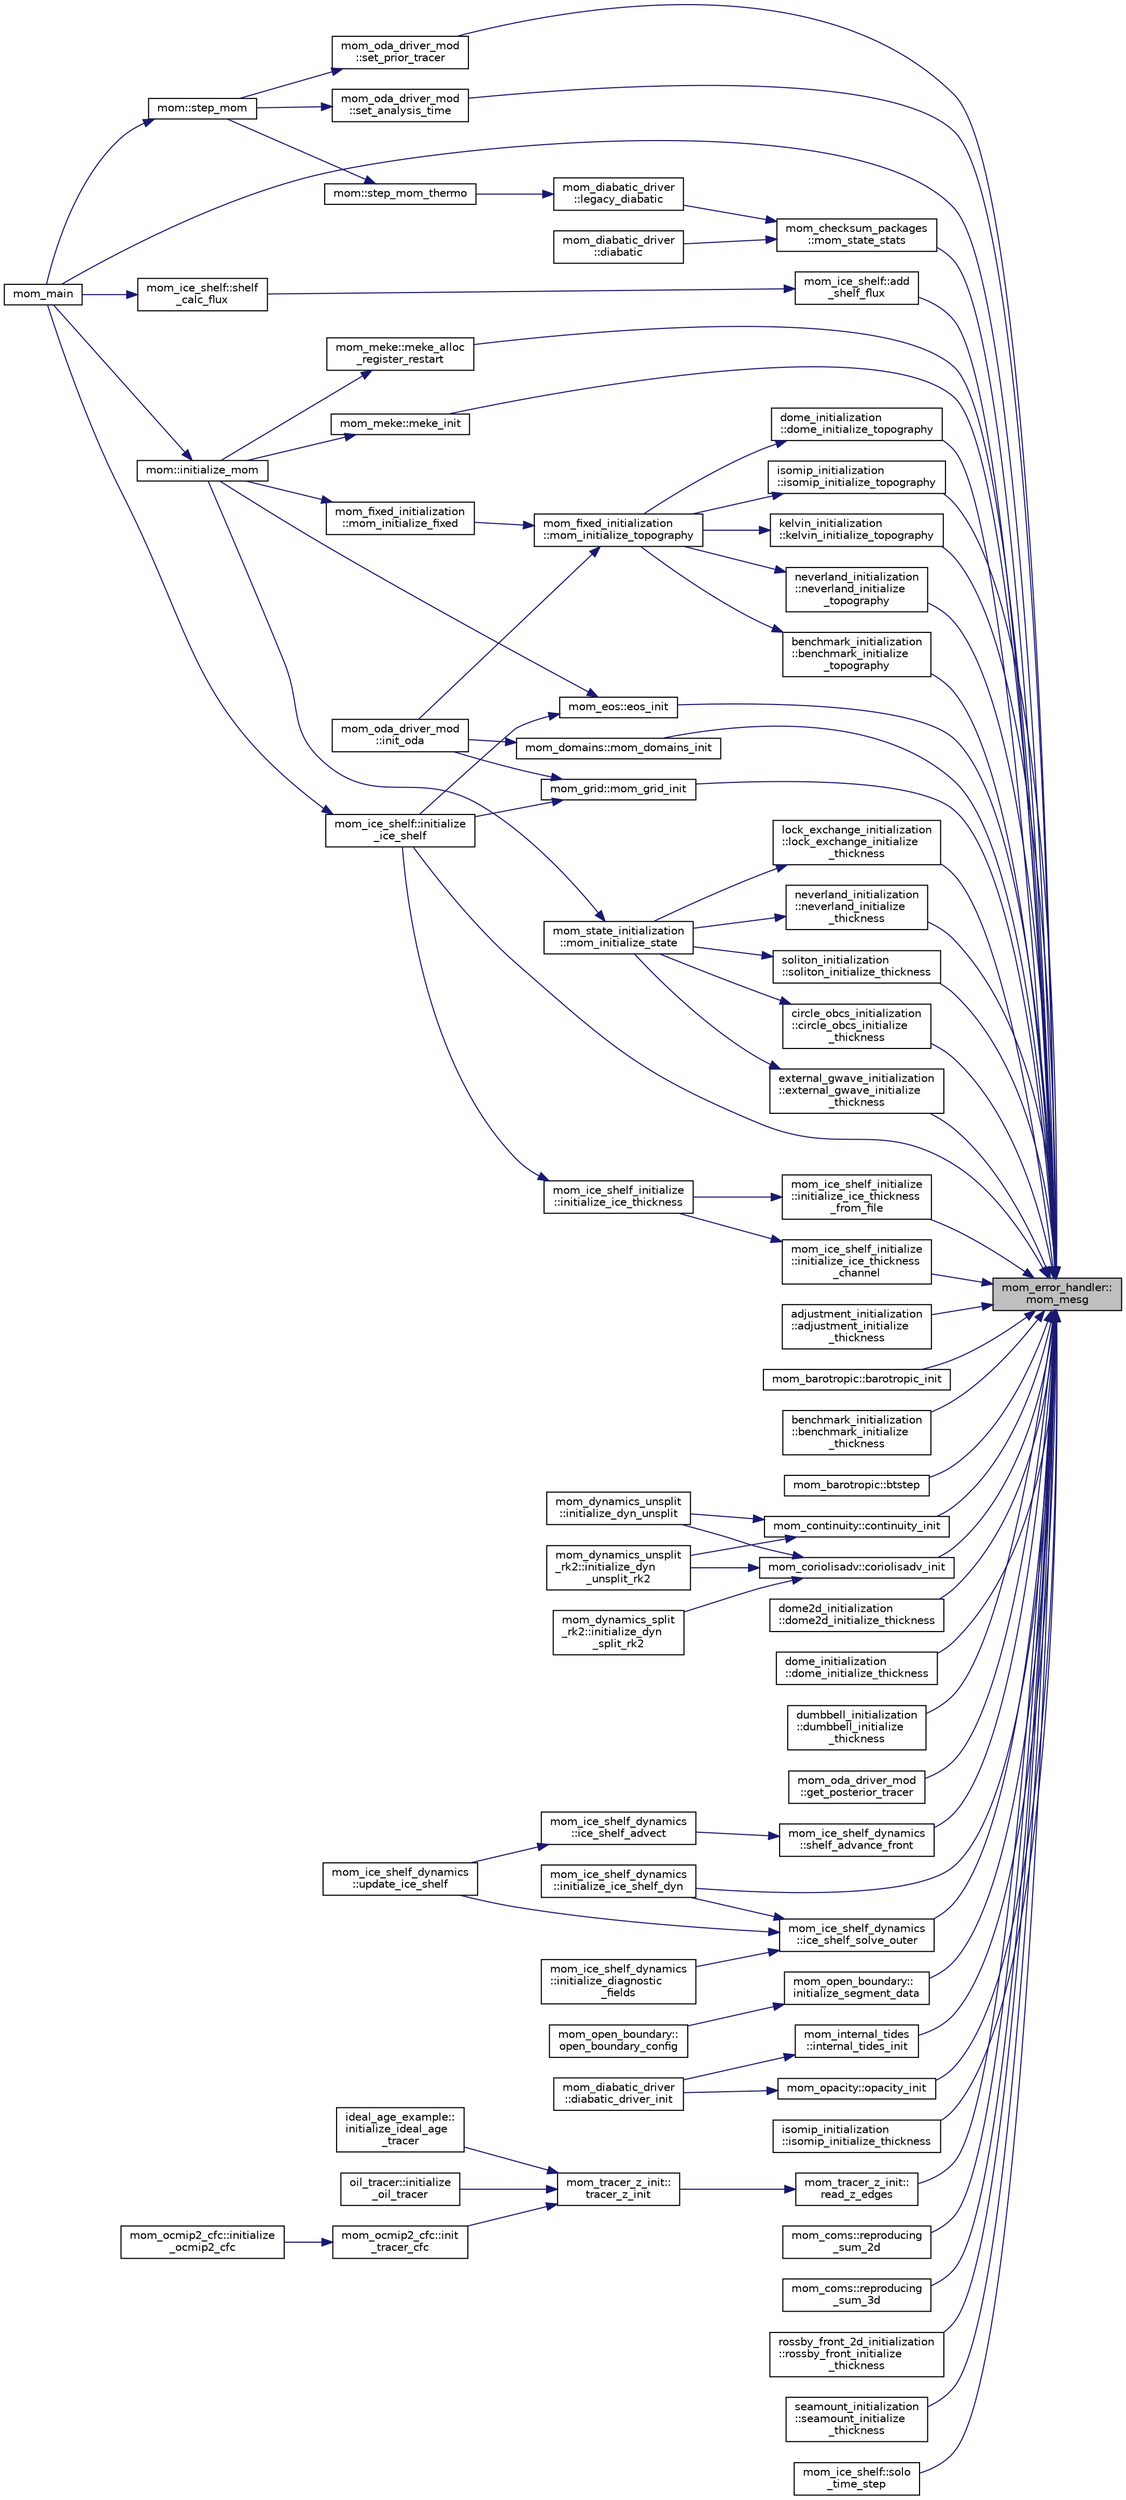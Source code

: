 digraph "mom_error_handler::mom_mesg"
{
 // INTERACTIVE_SVG=YES
 // LATEX_PDF_SIZE
  edge [fontname="Helvetica",fontsize="10",labelfontname="Helvetica",labelfontsize="10"];
  node [fontname="Helvetica",fontsize="10",shape=record];
  rankdir="RL";
  Node1 [label="mom_error_handler::\lmom_mesg",height=0.2,width=0.4,color="black", fillcolor="grey75", style="filled", fontcolor="black",tooltip="This provides a convenient interface for writing an informative comment."];
  Node1 -> Node2 [dir="back",color="midnightblue",fontsize="10",style="solid",fontname="Helvetica"];
  Node2 [label="mom_ice_shelf::add\l_shelf_flux",height=0.2,width=0.4,color="black", fillcolor="white", style="filled",URL="$namespacemom__ice__shelf.html#a2ca397210116eed3aeeb2fd533aad3ad",tooltip="Updates surface fluxes that are influenced by sub-ice-shelf melting."];
  Node2 -> Node3 [dir="back",color="midnightblue",fontsize="10",style="solid",fontname="Helvetica"];
  Node3 [label="mom_ice_shelf::shelf\l_calc_flux",height=0.2,width=0.4,color="black", fillcolor="white", style="filled",URL="$namespacemom__ice__shelf.html#a84aff10af35c11912502a9cd7834dd50",tooltip="Calculates fluxes between the ocean and ice-shelf using the three-equations formulation (optional to ..."];
  Node3 -> Node4 [dir="back",color="midnightblue",fontsize="10",style="solid",fontname="Helvetica"];
  Node4 [label="mom_main",height=0.2,width=0.4,color="black", fillcolor="white", style="filled",URL="$MOM__driver_8F90.html#a08fffeb2d8e8acbf9ed4609be6d258c6",tooltip=" "];
  Node1 -> Node5 [dir="back",color="midnightblue",fontsize="10",style="solid",fontname="Helvetica"];
  Node5 [label="adjustment_initialization\l::adjustment_initialize\l_thickness",height=0.2,width=0.4,color="black", fillcolor="white", style="filled",URL="$namespaceadjustment__initialization.html#a2110f0a8ae700fae8c42a547d2f39b4f",tooltip="Initializes the layer thicknesses in the adjustment test case."];
  Node1 -> Node6 [dir="back",color="midnightblue",fontsize="10",style="solid",fontname="Helvetica"];
  Node6 [label="mom_barotropic::barotropic_init",height=0.2,width=0.4,color="black", fillcolor="white", style="filled",URL="$namespacemom__barotropic.html#a59244968890766632554a6d271ec4499",tooltip="barotropic_init initializes a number of time-invariant fields used in the barotropic calculation and ..."];
  Node1 -> Node7 [dir="back",color="midnightblue",fontsize="10",style="solid",fontname="Helvetica"];
  Node7 [label="benchmark_initialization\l::benchmark_initialize\l_thickness",height=0.2,width=0.4,color="black", fillcolor="white", style="filled",URL="$namespacebenchmark__initialization.html#a9a10f959b541746637eadb04ccb50146",tooltip="Initializes layer thicknesses for the benchmark test case, by finding the depths of interfaces in a s..."];
  Node1 -> Node8 [dir="back",color="midnightblue",fontsize="10",style="solid",fontname="Helvetica"];
  Node8 [label="benchmark_initialization\l::benchmark_initialize\l_topography",height=0.2,width=0.4,color="black", fillcolor="white", style="filled",URL="$namespacebenchmark__initialization.html#aa9f5b306237bd4938a117fe871a93ed7",tooltip="This subroutine sets up the benchmark test case topography."];
  Node8 -> Node9 [dir="back",color="midnightblue",fontsize="10",style="solid",fontname="Helvetica"];
  Node9 [label="mom_fixed_initialization\l::mom_initialize_topography",height=0.2,width=0.4,color="black", fillcolor="white", style="filled",URL="$namespacemom__fixed__initialization.html#ae980c841ada6296d07df08442398e87b",tooltip="MOM_initialize_topography makes the appropriate call to set up the bathymetry. At this point the topo..."];
  Node9 -> Node10 [dir="back",color="midnightblue",fontsize="10",style="solid",fontname="Helvetica"];
  Node10 [label="mom_oda_driver_mod\l::init_oda",height=0.2,width=0.4,color="black", fillcolor="white", style="filled",URL="$namespacemom__oda__driver__mod.html#aaaf67b8d0e0db3ba3dfe09e24d2b8b24",tooltip="initialize First_guess (prior) and Analysis grid information for all ensemble members"];
  Node9 -> Node11 [dir="back",color="midnightblue",fontsize="10",style="solid",fontname="Helvetica"];
  Node11 [label="mom_fixed_initialization\l::mom_initialize_fixed",height=0.2,width=0.4,color="black", fillcolor="white", style="filled",URL="$namespacemom__fixed__initialization.html#a79fad1bd49f85eaa0579def2d9d4ae53",tooltip="MOM_initialize_fixed sets up time-invariant quantities related to MOM6's horizontal grid,..."];
  Node11 -> Node12 [dir="back",color="midnightblue",fontsize="10",style="solid",fontname="Helvetica"];
  Node12 [label="mom::initialize_mom",height=0.2,width=0.4,color="black", fillcolor="white", style="filled",URL="$namespacemom.html#a96708b16215666edbfa5b46228f3a200",tooltip="Initialize MOM, including memory allocation, setting up parameters and diagnostics,..."];
  Node12 -> Node4 [dir="back",color="midnightblue",fontsize="10",style="solid",fontname="Helvetica"];
  Node1 -> Node13 [dir="back",color="midnightblue",fontsize="10",style="solid",fontname="Helvetica"];
  Node13 [label="mom_barotropic::btstep",height=0.2,width=0.4,color="black", fillcolor="white", style="filled",URL="$namespacemom__barotropic.html#a1468df372a5d1dcb95e0b35d782895de",tooltip="This subroutine time steps the barotropic equations explicitly. For gravity waves,..."];
  Node1 -> Node14 [dir="back",color="midnightblue",fontsize="10",style="solid",fontname="Helvetica"];
  Node14 [label="circle_obcs_initialization\l::circle_obcs_initialize\l_thickness",height=0.2,width=0.4,color="black", fillcolor="white", style="filled",URL="$namespacecircle__obcs__initialization.html#a2951fe882c40d4cfa45b299b10919101",tooltip="This subroutine initializes layer thicknesses for the circle_obcs experiment."];
  Node14 -> Node15 [dir="back",color="midnightblue",fontsize="10",style="solid",fontname="Helvetica"];
  Node15 [label="mom_state_initialization\l::mom_initialize_state",height=0.2,width=0.4,color="black", fillcolor="white", style="filled",URL="$namespacemom__state__initialization.html#a81503d4f1855cb185f122d6314e4f06c",tooltip="Initialize temporally evolving fields, either as initial conditions or by reading them from a restart..."];
  Node15 -> Node12 [dir="back",color="midnightblue",fontsize="10",style="solid",fontname="Helvetica"];
  Node1 -> Node16 [dir="back",color="midnightblue",fontsize="10",style="solid",fontname="Helvetica"];
  Node16 [label="mom_continuity::continuity_init",height=0.2,width=0.4,color="black", fillcolor="white", style="filled",URL="$namespacemom__continuity.html#aa08c4a80c95080ec4649e366f5bd3ae8",tooltip="Initializes continuity_cs."];
  Node16 -> Node17 [dir="back",color="midnightblue",fontsize="10",style="solid",fontname="Helvetica"];
  Node17 [label="mom_dynamics_unsplit\l::initialize_dyn_unsplit",height=0.2,width=0.4,color="black", fillcolor="white", style="filled",URL="$namespacemom__dynamics__unsplit.html#a190363f34b9f08eb7965356876dbddc4",tooltip="Initialize parameters and allocate memory associated with the unsplit dynamics module."];
  Node16 -> Node18 [dir="back",color="midnightblue",fontsize="10",style="solid",fontname="Helvetica"];
  Node18 [label="mom_dynamics_unsplit\l_rk2::initialize_dyn\l_unsplit_rk2",height=0.2,width=0.4,color="black", fillcolor="white", style="filled",URL="$namespacemom__dynamics__unsplit__rk2.html#a7703d91136bb80cdba5bae91d6f86239",tooltip="Initialize parameters and allocate memory associated with the unsplit RK2 dynamics module."];
  Node1 -> Node19 [dir="back",color="midnightblue",fontsize="10",style="solid",fontname="Helvetica"];
  Node19 [label="mom_coriolisadv::coriolisadv_init",height=0.2,width=0.4,color="black", fillcolor="white", style="filled",URL="$namespacemom__coriolisadv.html#ad3ce07f23ce7b484a5a9e0c0abe8b1cd",tooltip="Initializes the control structure for coriolisadv_cs."];
  Node19 -> Node20 [dir="back",color="midnightblue",fontsize="10",style="solid",fontname="Helvetica"];
  Node20 [label="mom_dynamics_split\l_rk2::initialize_dyn\l_split_rk2",height=0.2,width=0.4,color="black", fillcolor="white", style="filled",URL="$namespacemom__dynamics__split__rk2.html#aa9a0a027754d3ca2d49f3993bc64b1b7",tooltip="This subroutine initializes all of the variables that are used by this dynamic core,..."];
  Node19 -> Node17 [dir="back",color="midnightblue",fontsize="10",style="solid",fontname="Helvetica"];
  Node19 -> Node18 [dir="back",color="midnightblue",fontsize="10",style="solid",fontname="Helvetica"];
  Node1 -> Node21 [dir="back",color="midnightblue",fontsize="10",style="solid",fontname="Helvetica"];
  Node21 [label="dome2d_initialization\l::dome2d_initialize_thickness",height=0.2,width=0.4,color="black", fillcolor="white", style="filled",URL="$namespacedome2d__initialization.html#af81a58104c43891770e023e273319f51",tooltip="Initialize thicknesses according to coordinate mode."];
  Node1 -> Node22 [dir="back",color="midnightblue",fontsize="10",style="solid",fontname="Helvetica"];
  Node22 [label="dome_initialization\l::dome_initialize_thickness",height=0.2,width=0.4,color="black", fillcolor="white", style="filled",URL="$namespacedome__initialization.html#a1b4bfeba991ebd8b460ae6b6a998320d",tooltip="This subroutine initializes layer thicknesses for the DOME experiment."];
  Node1 -> Node23 [dir="back",color="midnightblue",fontsize="10",style="solid",fontname="Helvetica"];
  Node23 [label="dome_initialization\l::dome_initialize_topography",height=0.2,width=0.4,color="black", fillcolor="white", style="filled",URL="$namespacedome__initialization.html#a80775c1d93b437bb2cc4c75c3c99ecb4",tooltip="This subroutine sets up the DOME topography."];
  Node23 -> Node9 [dir="back",color="midnightblue",fontsize="10",style="solid",fontname="Helvetica"];
  Node1 -> Node24 [dir="back",color="midnightblue",fontsize="10",style="solid",fontname="Helvetica"];
  Node24 [label="dumbbell_initialization\l::dumbbell_initialize\l_thickness",height=0.2,width=0.4,color="black", fillcolor="white", style="filled",URL="$namespacedumbbell__initialization.html#a265452b61d468b64683545f2bf0cf2c6",tooltip="Initializes the layer thicknesses to be uniform in the dumbbell test case."];
  Node1 -> Node25 [dir="back",color="midnightblue",fontsize="10",style="solid",fontname="Helvetica"];
  Node25 [label="mom_eos::eos_init",height=0.2,width=0.4,color="black", fillcolor="white", style="filled",URL="$namespacemom__eos.html#a6686ef94d0db1f1dcfb4284ebfc2be88",tooltip="Initializes EOS_type by allocating and reading parameters."];
  Node25 -> Node26 [dir="back",color="midnightblue",fontsize="10",style="solid",fontname="Helvetica"];
  Node26 [label="mom_ice_shelf::initialize\l_ice_shelf",height=0.2,width=0.4,color="black", fillcolor="white", style="filled",URL="$namespacemom__ice__shelf.html#a5990f9918493ff4984245eac74e5f4d9",tooltip="Initializes shelf model data, parameters and diagnostics."];
  Node26 -> Node4 [dir="back",color="midnightblue",fontsize="10",style="solid",fontname="Helvetica"];
  Node25 -> Node12 [dir="back",color="midnightblue",fontsize="10",style="solid",fontname="Helvetica"];
  Node1 -> Node27 [dir="back",color="midnightblue",fontsize="10",style="solid",fontname="Helvetica"];
  Node27 [label="external_gwave_initialization\l::external_gwave_initialize\l_thickness",height=0.2,width=0.4,color="black", fillcolor="white", style="filled",URL="$namespaceexternal__gwave__initialization.html#aaa8bba3407dfd79a11a3b2454656be44",tooltip="This subroutine initializes layer thicknesses for the external_gwave experiment."];
  Node27 -> Node15 [dir="back",color="midnightblue",fontsize="10",style="solid",fontname="Helvetica"];
  Node1 -> Node28 [dir="back",color="midnightblue",fontsize="10",style="solid",fontname="Helvetica"];
  Node28 [label="mom_oda_driver_mod\l::get_posterior_tracer",height=0.2,width=0.4,color="black", fillcolor="white", style="filled",URL="$namespacemom__oda__driver__mod.html#aae4e3631b7c02cc28640de25af758b4a",tooltip="Returns posterior adjustments or full state Note that only those PEs associated with an ensemble memb..."];
  Node1 -> Node29 [dir="back",color="midnightblue",fontsize="10",style="solid",fontname="Helvetica"];
  Node29 [label="mom_ice_shelf_dynamics\l::ice_shelf_solve_outer",height=0.2,width=0.4,color="black", fillcolor="white", style="filled",URL="$namespacemom__ice__shelf__dynamics.html#a4401e1ab9adde64c413a355641dc570b",tooltip=" "];
  Node29 -> Node30 [dir="back",color="midnightblue",fontsize="10",style="solid",fontname="Helvetica"];
  Node30 [label="mom_ice_shelf_dynamics\l::initialize_diagnostic\l_fields",height=0.2,width=0.4,color="black", fillcolor="white", style="filled",URL="$namespacemom__ice__shelf__dynamics.html#a65c987944c65ba5ab4c88ce809698a88",tooltip=" "];
  Node29 -> Node31 [dir="back",color="midnightblue",fontsize="10",style="solid",fontname="Helvetica"];
  Node31 [label="mom_ice_shelf_dynamics\l::initialize_ice_shelf_dyn",height=0.2,width=0.4,color="black", fillcolor="white", style="filled",URL="$namespacemom__ice__shelf__dynamics.html#a214304391d90b046fd3756249be46afb",tooltip="Initializes shelf model data, parameters and diagnostics."];
  Node29 -> Node32 [dir="back",color="midnightblue",fontsize="10",style="solid",fontname="Helvetica"];
  Node32 [label="mom_ice_shelf_dynamics\l::update_ice_shelf",height=0.2,width=0.4,color="black", fillcolor="white", style="filled",URL="$namespacemom__ice__shelf__dynamics.html#adb908b77efa101749be0be069916139c",tooltip="This subroutine updates the ice shelf velocities, mass, stresses and properties due to the ice shelf ..."];
  Node1 -> Node26 [dir="back",color="midnightblue",fontsize="10",style="solid",fontname="Helvetica"];
  Node1 -> Node31 [dir="back",color="midnightblue",fontsize="10",style="solid",fontname="Helvetica"];
  Node1 -> Node33 [dir="back",color="midnightblue",fontsize="10",style="solid",fontname="Helvetica"];
  Node33 [label="mom_ice_shelf_initialize\l::initialize_ice_thickness\l_channel",height=0.2,width=0.4,color="black", fillcolor="white", style="filled",URL="$namespacemom__ice__shelf__initialize.html#a4c4079406cd67e29d511f48311dcc02d",tooltip="Initialize ice shelf thickness for a channel configuration."];
  Node33 -> Node34 [dir="back",color="midnightblue",fontsize="10",style="solid",fontname="Helvetica"];
  Node34 [label="mom_ice_shelf_initialize\l::initialize_ice_thickness",height=0.2,width=0.4,color="black", fillcolor="white", style="filled",URL="$namespacemom__ice__shelf__initialize.html#a1a45ca83d02a01108e202584a95e7527",tooltip="Initialize ice shelf thickness."];
  Node34 -> Node26 [dir="back",color="midnightblue",fontsize="10",style="solid",fontname="Helvetica"];
  Node1 -> Node35 [dir="back",color="midnightblue",fontsize="10",style="solid",fontname="Helvetica"];
  Node35 [label="mom_ice_shelf_initialize\l::initialize_ice_thickness\l_from_file",height=0.2,width=0.4,color="black", fillcolor="white", style="filled",URL="$namespacemom__ice__shelf__initialize.html#a5020446bea2cb08a690a26e9c1a2941f",tooltip="Initialize ice shelf thickness from file."];
  Node35 -> Node34 [dir="back",color="midnightblue",fontsize="10",style="solid",fontname="Helvetica"];
  Node1 -> Node36 [dir="back",color="midnightblue",fontsize="10",style="solid",fontname="Helvetica"];
  Node36 [label="mom_open_boundary::\linitialize_segment_data",height=0.2,width=0.4,color="black", fillcolor="white", style="filled",URL="$namespacemom__open__boundary.html#adb17aba34a8aaceb524910d2e1196a0c",tooltip="Allocate space for reading OBC data from files. It sets up the required vertical remapping...."];
  Node36 -> Node37 [dir="back",color="midnightblue",fontsize="10",style="solid",fontname="Helvetica"];
  Node37 [label="mom_open_boundary::\lopen_boundary_config",height=0.2,width=0.4,color="black", fillcolor="white", style="filled",URL="$namespacemom__open__boundary.html#ac94938f1a657896ff03efd3864faa02a",tooltip="Enables OBC module and reads configuration parameters This routine is called from MOM_initialize_fixe..."];
  Node1 -> Node38 [dir="back",color="midnightblue",fontsize="10",style="solid",fontname="Helvetica"];
  Node38 [label="mom_internal_tides\l::internal_tides_init",height=0.2,width=0.4,color="black", fillcolor="white", style="filled",URL="$namespacemom__internal__tides.html#a48431ac355c6fa3de7548bfdec620eb0",tooltip="This subroutine initializes the internal tides module."];
  Node38 -> Node39 [dir="back",color="midnightblue",fontsize="10",style="solid",fontname="Helvetica"];
  Node39 [label="mom_diabatic_driver\l::diabatic_driver_init",height=0.2,width=0.4,color="black", fillcolor="white", style="filled",URL="$namespacemom__diabatic__driver.html#a51d273bae7e5d2217fa5498620532888",tooltip="This routine initializes the diabatic driver module."];
  Node1 -> Node40 [dir="back",color="midnightblue",fontsize="10",style="solid",fontname="Helvetica"];
  Node40 [label="isomip_initialization\l::isomip_initialize_thickness",height=0.2,width=0.4,color="black", fillcolor="white", style="filled",URL="$namespaceisomip__initialization.html#a748a8a53677059ad0c1c88ff5d0339aa",tooltip="Initialization of thicknesses."];
  Node1 -> Node41 [dir="back",color="midnightblue",fontsize="10",style="solid",fontname="Helvetica"];
  Node41 [label="isomip_initialization\l::isomip_initialize_topography",height=0.2,width=0.4,color="black", fillcolor="white", style="filled",URL="$namespaceisomip__initialization.html#a7292729944785b82fbeb51a27029b1b3",tooltip="Initialization of topography for the ISOMIP configuration."];
  Node41 -> Node9 [dir="back",color="midnightblue",fontsize="10",style="solid",fontname="Helvetica"];
  Node1 -> Node42 [dir="back",color="midnightblue",fontsize="10",style="solid",fontname="Helvetica"];
  Node42 [label="kelvin_initialization\l::kelvin_initialize_topography",height=0.2,width=0.4,color="black", fillcolor="white", style="filled",URL="$namespacekelvin__initialization.html#abddff8dbfe770caf9b7d5564b3a0fc6d",tooltip="This subroutine sets up the Kelvin topography and land mask."];
  Node42 -> Node9 [dir="back",color="midnightblue",fontsize="10",style="solid",fontname="Helvetica"];
  Node1 -> Node43 [dir="back",color="midnightblue",fontsize="10",style="solid",fontname="Helvetica"];
  Node43 [label="lock_exchange_initialization\l::lock_exchange_initialize\l_thickness",height=0.2,width=0.4,color="black", fillcolor="white", style="filled",URL="$namespacelock__exchange__initialization.html#a031749f6391fa3a8e517889e96ad6115",tooltip="This subroutine initializes layer thicknesses for the lock_exchange experiment."];
  Node43 -> Node15 [dir="back",color="midnightblue",fontsize="10",style="solid",fontname="Helvetica"];
  Node1 -> Node44 [dir="back",color="midnightblue",fontsize="10",style="solid",fontname="Helvetica"];
  Node44 [label="mom_meke::meke_alloc\l_register_restart",height=0.2,width=0.4,color="black", fillcolor="white", style="filled",URL="$namespacemom__meke.html#a1900316331157e48f1a6029bac63fbd0",tooltip="Allocates memory and register restart fields for the MOM_MEKE module."];
  Node44 -> Node12 [dir="back",color="midnightblue",fontsize="10",style="solid",fontname="Helvetica"];
  Node1 -> Node45 [dir="back",color="midnightblue",fontsize="10",style="solid",fontname="Helvetica"];
  Node45 [label="mom_meke::meke_init",height=0.2,width=0.4,color="black", fillcolor="white", style="filled",URL="$namespacemom__meke.html#a3541e89d2c55cbd6b77f7a256040f5b2",tooltip="Initializes the MOM_MEKE module and reads parameters. Returns True if module is to be used,..."];
  Node45 -> Node12 [dir="back",color="midnightblue",fontsize="10",style="solid",fontname="Helvetica"];
  Node1 -> Node46 [dir="back",color="midnightblue",fontsize="10",style="solid",fontname="Helvetica"];
  Node46 [label="mom_domains::mom_domains_init",height=0.2,width=0.4,color="black", fillcolor="white", style="filled",URL="$namespacemom__domains.html#a1f46e6c3ac2f2728924617edfa6f22b5",tooltip="MOM_domains_init initalizes a MOM_domain_type variable, based on the information read in from a param..."];
  Node46 -> Node10 [dir="back",color="midnightblue",fontsize="10",style="solid",fontname="Helvetica"];
  Node1 -> Node47 [dir="back",color="midnightblue",fontsize="10",style="solid",fontname="Helvetica"];
  Node47 [label="mom_grid::mom_grid_init",height=0.2,width=0.4,color="black", fillcolor="white", style="filled",URL="$namespacemom__grid.html#a06d585b4319f18d7d7fac2afceb08205",tooltip="MOM_grid_init initializes the ocean grid array sizes and grid memory."];
  Node47 -> Node10 [dir="back",color="midnightblue",fontsize="10",style="solid",fontname="Helvetica"];
  Node47 -> Node26 [dir="back",color="midnightblue",fontsize="10",style="solid",fontname="Helvetica"];
  Node1 -> Node4 [dir="back",color="midnightblue",fontsize="10",style="solid",fontname="Helvetica"];
  Node1 -> Node48 [dir="back",color="midnightblue",fontsize="10",style="solid",fontname="Helvetica"];
  Node48 [label="mom_checksum_packages\l::mom_state_stats",height=0.2,width=0.4,color="black", fillcolor="white", style="filled",URL="$namespacemom__checksum__packages.html#a1f44d7722dee5c07cac388ed34aa56b6",tooltip="Monitor and write out statistics for the model's state variables."];
  Node48 -> Node49 [dir="back",color="midnightblue",fontsize="10",style="solid",fontname="Helvetica"];
  Node49 [label="mom_diabatic_driver\l::diabatic",height=0.2,width=0.4,color="black", fillcolor="white", style="filled",URL="$namespacemom__diabatic__driver.html#a9005de9f3ad26b32de53e3cd9826b9b9",tooltip="This subroutine imposes the diapycnal mass fluxes and the accompanying diapycnal advection of momentu..."];
  Node48 -> Node50 [dir="back",color="midnightblue",fontsize="10",style="solid",fontname="Helvetica"];
  Node50 [label="mom_diabatic_driver\l::legacy_diabatic",height=0.2,width=0.4,color="black", fillcolor="white", style="filled",URL="$namespacemom__diabatic__driver.html#a9cdc6d13fb212778da2d58f286528fde",tooltip="Imposes the diapycnal mass fluxes and the accompanying diapycnal advection of momentum and tracers us..."];
  Node50 -> Node51 [dir="back",color="midnightblue",fontsize="10",style="solid",fontname="Helvetica"];
  Node51 [label="mom::step_mom_thermo",height=0.2,width=0.4,color="black", fillcolor="white", style="filled",URL="$namespacemom.html#a1a81ea749a309f10f5c3c7a17efa3606",tooltip="MOM_step_thermo orchestrates the thermodynamic time stepping and vertical remapping,..."];
  Node51 -> Node52 [dir="back",color="midnightblue",fontsize="10",style="solid",fontname="Helvetica"];
  Node52 [label="mom::step_mom",height=0.2,width=0.4,color="black", fillcolor="white", style="filled",URL="$namespacemom.html#a972730596703580d4646320f2c9085a5",tooltip="This subroutine orchestrates the time stepping of MOM. The adiabatic dynamics are stepped by calls to..."];
  Node52 -> Node4 [dir="back",color="midnightblue",fontsize="10",style="solid",fontname="Helvetica"];
  Node1 -> Node53 [dir="back",color="midnightblue",fontsize="10",style="solid",fontname="Helvetica"];
  Node53 [label="neverland_initialization\l::neverland_initialize\l_thickness",height=0.2,width=0.4,color="black", fillcolor="white", style="filled",URL="$namespaceneverland__initialization.html#abadd40d43fb7ecfcafa32fecfc21bdbb",tooltip="This subroutine initializes layer thicknesses for the Neverland test case, by finding the depths of i..."];
  Node53 -> Node15 [dir="back",color="midnightblue",fontsize="10",style="solid",fontname="Helvetica"];
  Node1 -> Node54 [dir="back",color="midnightblue",fontsize="10",style="solid",fontname="Helvetica"];
  Node54 [label="neverland_initialization\l::neverland_initialize\l_topography",height=0.2,width=0.4,color="black", fillcolor="white", style="filled",URL="$namespaceneverland__initialization.html#ac855cd08ae8a9a5bc1dfe8106084aa0a",tooltip="This subroutine sets up the Neverland test case topography."];
  Node54 -> Node9 [dir="back",color="midnightblue",fontsize="10",style="solid",fontname="Helvetica"];
  Node1 -> Node55 [dir="back",color="midnightblue",fontsize="10",style="solid",fontname="Helvetica"];
  Node55 [label="mom_opacity::opacity_init",height=0.2,width=0.4,color="black", fillcolor="white", style="filled",URL="$namespacemom__opacity.html#ab8dbcd70b93f5bd77b2a525cd73f0eb9",tooltip=" "];
  Node55 -> Node39 [dir="back",color="midnightblue",fontsize="10",style="solid",fontname="Helvetica"];
  Node1 -> Node56 [dir="back",color="midnightblue",fontsize="10",style="solid",fontname="Helvetica"];
  Node56 [label="mom_tracer_z_init::\lread_z_edges",height=0.2,width=0.4,color="black", fillcolor="white", style="filled",URL="$namespacemom__tracer__z__init.html#a9f9a4d16dbd230d126b3f4d255071ad8",tooltip="This subroutine reads the vertical coordinate data for a field from a NetCDF file...."];
  Node56 -> Node57 [dir="back",color="midnightblue",fontsize="10",style="solid",fontname="Helvetica"];
  Node57 [label="mom_tracer_z_init::\ltracer_z_init",height=0.2,width=0.4,color="black", fillcolor="white", style="filled",URL="$namespacemom__tracer__z__init.html#aef33387149983391f1ea92bad7344360",tooltip="This function initializes a tracer by reading a Z-space file, returning .true. if this appears to hav..."];
  Node57 -> Node58 [dir="back",color="midnightblue",fontsize="10",style="solid",fontname="Helvetica"];
  Node58 [label="mom_ocmip2_cfc::init\l_tracer_cfc",height=0.2,width=0.4,color="black", fillcolor="white", style="filled",URL="$namespacemom__ocmip2__cfc.html#a293cd355bf164bfd6bbe2cda4b00ad12",tooltip="This subroutine initializes a tracer array."];
  Node58 -> Node59 [dir="back",color="midnightblue",fontsize="10",style="solid",fontname="Helvetica"];
  Node59 [label="mom_ocmip2_cfc::initialize\l_ocmip2_cfc",height=0.2,width=0.4,color="black", fillcolor="white", style="filled",URL="$namespacemom__ocmip2__cfc.html#aaaa0b7695728d3761d5f25688838f5fc",tooltip="Initialize the OCMP2 CFC tracer fields and set up the tracer output."];
  Node57 -> Node60 [dir="back",color="midnightblue",fontsize="10",style="solid",fontname="Helvetica"];
  Node60 [label="ideal_age_example::\linitialize_ideal_age\l_tracer",height=0.2,width=0.4,color="black", fillcolor="white", style="filled",URL="$namespaceideal__age__example.html#ae8c12d0128c24a491f7af62d4dd6ec5d",tooltip="Sets the ideal age traces to their initial values and sets up the tracer output."];
  Node57 -> Node61 [dir="back",color="midnightblue",fontsize="10",style="solid",fontname="Helvetica"];
  Node61 [label="oil_tracer::initialize\l_oil_tracer",height=0.2,width=0.4,color="black", fillcolor="white", style="filled",URL="$namespaceoil__tracer.html#a3cb362789ef0ea593f8b7de22016a92e",tooltip="Initialize the oil tracers and set up tracer output."];
  Node1 -> Node62 [dir="back",color="midnightblue",fontsize="10",style="solid",fontname="Helvetica"];
  Node62 [label="mom_coms::reproducing\l_sum_2d",height=0.2,width=0.4,color="black", fillcolor="white", style="filled",URL="$namespacemom__coms.html#a99e145acc9227dad1bddc6cf211e4daf",tooltip="This subroutine uses a conversion to an integer representation of real numbers to give an order-invar..."];
  Node1 -> Node63 [dir="back",color="midnightblue",fontsize="10",style="solid",fontname="Helvetica"];
  Node63 [label="mom_coms::reproducing\l_sum_3d",height=0.2,width=0.4,color="black", fillcolor="white", style="filled",URL="$namespacemom__coms.html#aa21533e0badf43b331b5f7a9730c005f",tooltip="This subroutine uses a conversion to an integer representation of real numbers to give an order-invar..."];
  Node1 -> Node64 [dir="back",color="midnightblue",fontsize="10",style="solid",fontname="Helvetica"];
  Node64 [label="rossby_front_2d_initialization\l::rossby_front_initialize\l_thickness",height=0.2,width=0.4,color="black", fillcolor="white", style="filled",URL="$namespacerossby__front__2d__initialization.html#a5bb2f6319c079e75f6f2f8201105f082",tooltip="Initialization of thicknesses in 2D Rossby front test."];
  Node1 -> Node65 [dir="back",color="midnightblue",fontsize="10",style="solid",fontname="Helvetica"];
  Node65 [label="seamount_initialization\l::seamount_initialize\l_thickness",height=0.2,width=0.4,color="black", fillcolor="white", style="filled",URL="$namespaceseamount__initialization.html#ad5f7f13908f6034e5bbf441102504f10",tooltip="Initialization of thicknesses. This subroutine initializes the layer thicknesses to be uniform."];
  Node1 -> Node66 [dir="back",color="midnightblue",fontsize="10",style="solid",fontname="Helvetica"];
  Node66 [label="mom_oda_driver_mod\l::set_analysis_time",height=0.2,width=0.4,color="black", fillcolor="white", style="filled",URL="$namespacemom__oda__driver__mod.html#a6df570bae958c31d3aab1053484e1f5d",tooltip="Set the next analysis time."];
  Node66 -> Node52 [dir="back",color="midnightblue",fontsize="10",style="solid",fontname="Helvetica"];
  Node1 -> Node67 [dir="back",color="midnightblue",fontsize="10",style="solid",fontname="Helvetica"];
  Node67 [label="mom_oda_driver_mod\l::set_prior_tracer",height=0.2,width=0.4,color="black", fillcolor="white", style="filled",URL="$namespacemom__oda__driver__mod.html#a24806346258e5d9143e233999eef0e7f",tooltip="Copy ensemble member tracers to ensemble vector."];
  Node67 -> Node52 [dir="back",color="midnightblue",fontsize="10",style="solid",fontname="Helvetica"];
  Node1 -> Node68 [dir="back",color="midnightblue",fontsize="10",style="solid",fontname="Helvetica"];
  Node68 [label="mom_ice_shelf_dynamics\l::shelf_advance_front",height=0.2,width=0.4,color="black", fillcolor="white", style="filled",URL="$namespacemom__ice__shelf__dynamics.html#aa83d53e0d36750d4ed2c7a9f0b6d491d",tooltip=" "];
  Node68 -> Node69 [dir="back",color="midnightblue",fontsize="10",style="solid",fontname="Helvetica"];
  Node69 [label="mom_ice_shelf_dynamics\l::ice_shelf_advect",height=0.2,width=0.4,color="black", fillcolor="white", style="filled",URL="$namespacemom__ice__shelf__dynamics.html#a00b61e0e4f3a40d2e6d6cb8a5d5b3ada",tooltip="This subroutine takes the velocity (on the Bgrid) and timesteps h_t = - div (uh) once...."];
  Node69 -> Node32 [dir="back",color="midnightblue",fontsize="10",style="solid",fontname="Helvetica"];
  Node1 -> Node70 [dir="back",color="midnightblue",fontsize="10",style="solid",fontname="Helvetica"];
  Node70 [label="soliton_initialization\l::soliton_initialize_thickness",height=0.2,width=0.4,color="black", fillcolor="white", style="filled",URL="$namespacesoliton__initialization.html#aafb0cddd1b46af87cc7dcb5e08c58fa3",tooltip="Initialization of thicknesses in Equatorial Rossby soliton test."];
  Node70 -> Node15 [dir="back",color="midnightblue",fontsize="10",style="solid",fontname="Helvetica"];
  Node1 -> Node71 [dir="back",color="midnightblue",fontsize="10",style="solid",fontname="Helvetica"];
  Node71 [label="mom_ice_shelf::solo\l_time_step",height=0.2,width=0.4,color="black", fillcolor="white", style="filled",URL="$namespacemom__ice__shelf.html#a5331842e995aaf0a57772ccb5a48cdd1",tooltip="This routine is for stepping a stand-alone ice shelf model without an ocean."];
}
